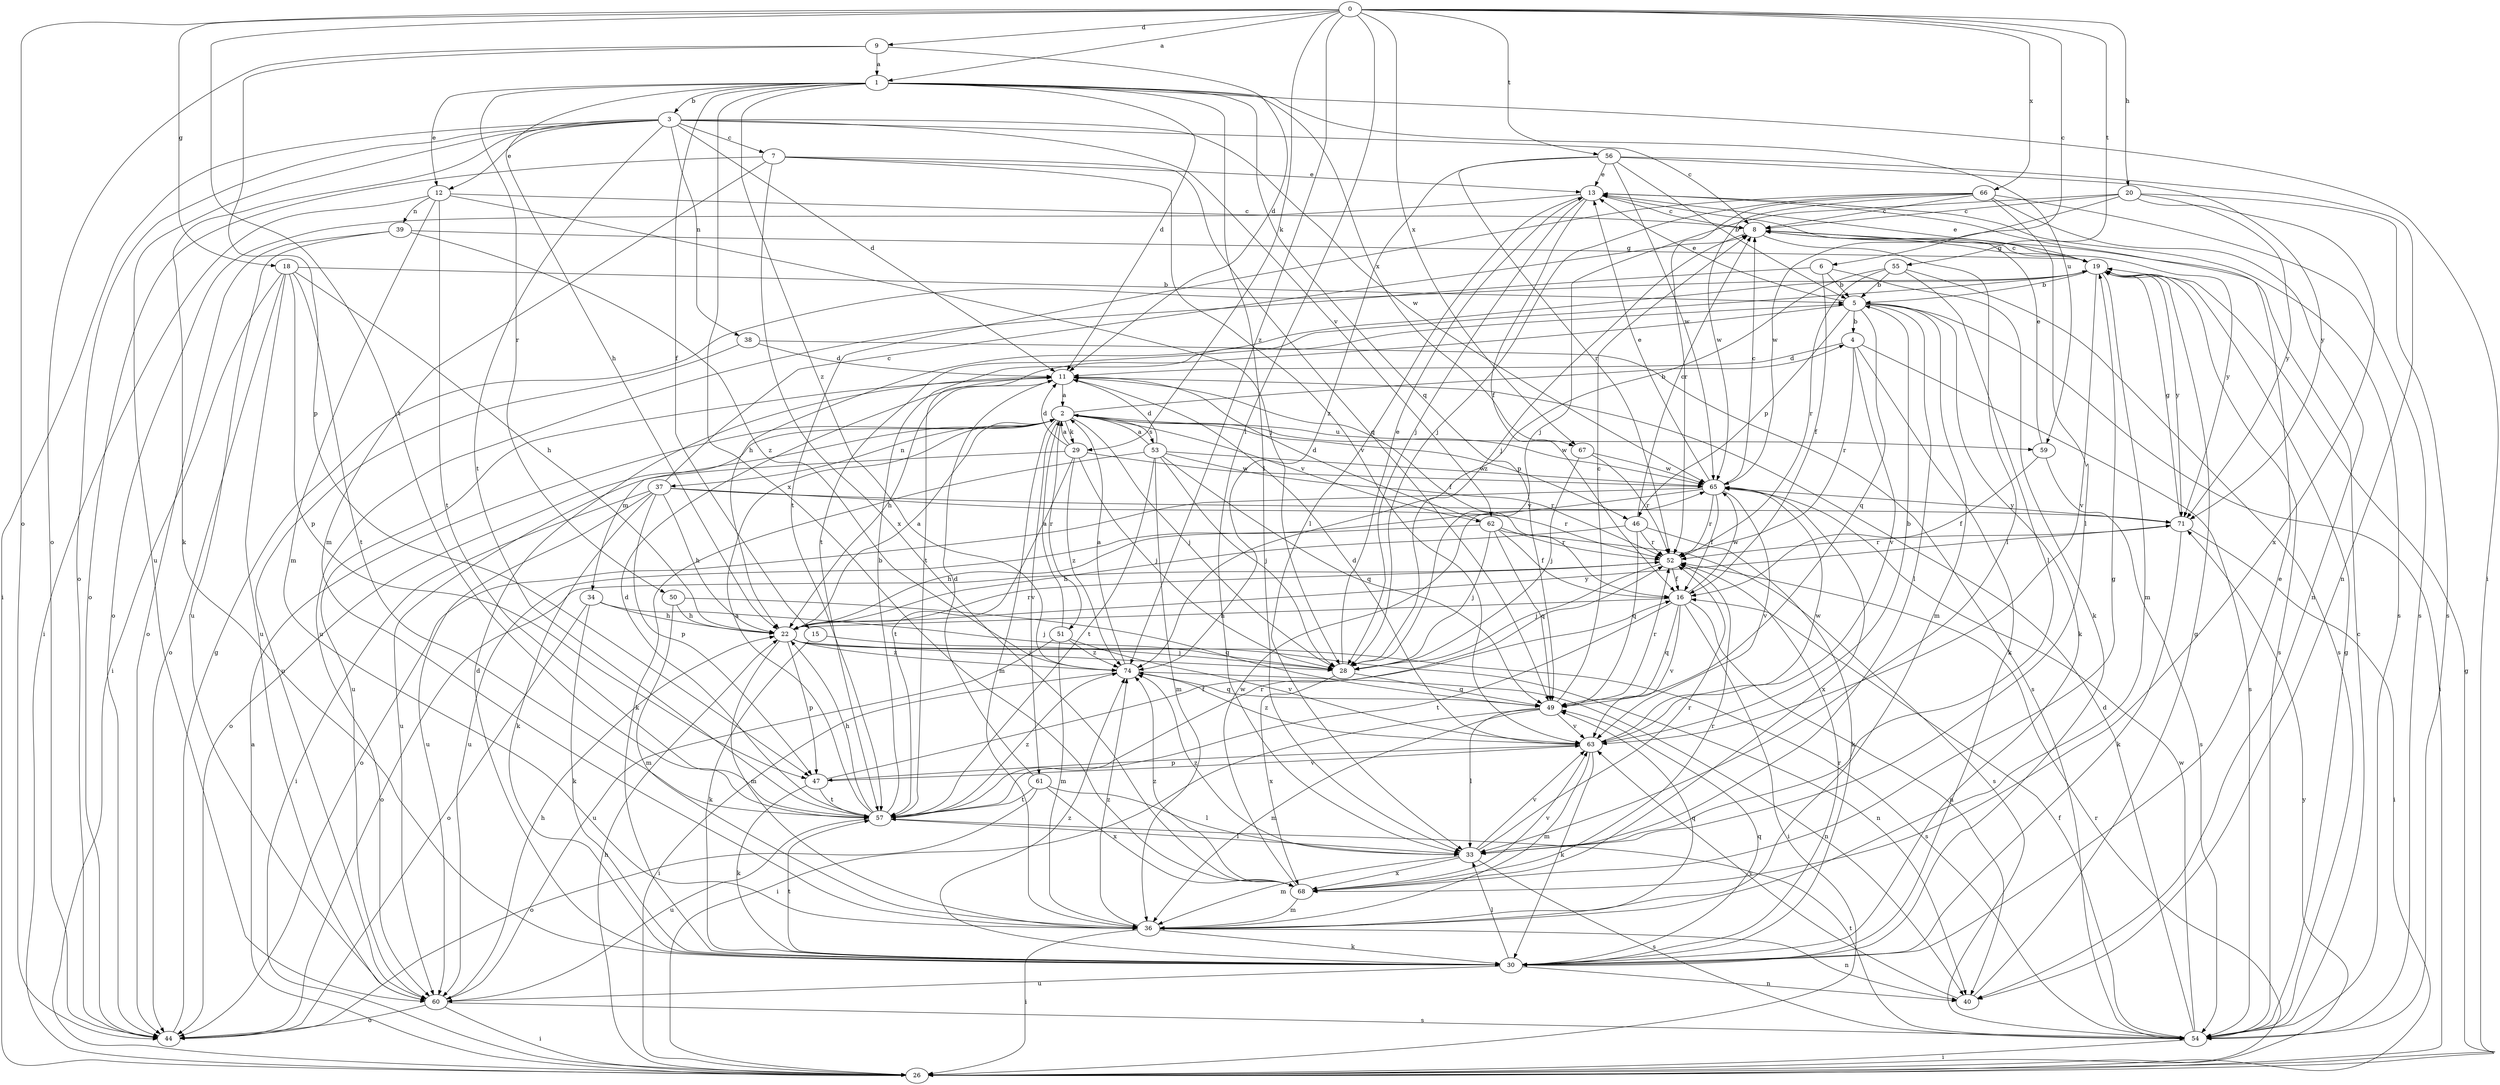 strict digraph  {
0;
1;
2;
3;
4;
5;
6;
7;
8;
9;
11;
12;
13;
15;
16;
18;
19;
20;
22;
26;
28;
29;
30;
33;
34;
36;
37;
38;
39;
40;
44;
46;
47;
49;
50;
51;
52;
53;
54;
55;
56;
57;
59;
60;
61;
62;
63;
65;
66;
67;
68;
71;
74;
0 -> 1  [label=a];
0 -> 6  [label=c];
0 -> 9  [label=d];
0 -> 18  [label=g];
0 -> 20  [label=h];
0 -> 29  [label=k];
0 -> 33  [label=l];
0 -> 44  [label=o];
0 -> 55  [label=t];
0 -> 56  [label=t];
0 -> 57  [label=t];
0 -> 66  [label=x];
0 -> 67  [label=x];
0 -> 74  [label=z];
1 -> 3  [label=b];
1 -> 11  [label=d];
1 -> 12  [label=e];
1 -> 15  [label=f];
1 -> 22  [label=h];
1 -> 26  [label=i];
1 -> 33  [label=l];
1 -> 49  [label=q];
1 -> 50  [label=r];
1 -> 59  [label=u];
1 -> 67  [label=x];
1 -> 68  [label=x];
1 -> 74  [label=z];
2 -> 4  [label=b];
2 -> 28  [label=j];
2 -> 29  [label=k];
2 -> 34  [label=m];
2 -> 36  [label=m];
2 -> 37  [label=n];
2 -> 44  [label=o];
2 -> 46  [label=p];
2 -> 51  [label=r];
2 -> 53  [label=s];
2 -> 59  [label=u];
2 -> 61  [label=v];
2 -> 62  [label=v];
2 -> 65  [label=w];
3 -> 7  [label=c];
3 -> 8  [label=c];
3 -> 11  [label=d];
3 -> 12  [label=e];
3 -> 26  [label=i];
3 -> 30  [label=k];
3 -> 38  [label=n];
3 -> 44  [label=o];
3 -> 57  [label=t];
3 -> 60  [label=u];
3 -> 62  [label=v];
3 -> 65  [label=w];
4 -> 11  [label=d];
4 -> 30  [label=k];
4 -> 52  [label=r];
4 -> 54  [label=s];
4 -> 63  [label=v];
5 -> 4  [label=b];
5 -> 13  [label=e];
5 -> 26  [label=i];
5 -> 30  [label=k];
5 -> 33  [label=l];
5 -> 36  [label=m];
5 -> 46  [label=p];
5 -> 49  [label=q];
5 -> 57  [label=t];
6 -> 5  [label=b];
6 -> 16  [label=f];
6 -> 30  [label=k];
6 -> 60  [label=u];
7 -> 13  [label=e];
7 -> 36  [label=m];
7 -> 44  [label=o];
7 -> 49  [label=q];
7 -> 63  [label=v];
7 -> 68  [label=x];
8 -> 19  [label=g];
8 -> 28  [label=j];
8 -> 33  [label=l];
8 -> 71  [label=y];
9 -> 1  [label=a];
9 -> 11  [label=d];
9 -> 44  [label=o];
9 -> 47  [label=p];
11 -> 2  [label=a];
11 -> 16  [label=f];
11 -> 22  [label=h];
11 -> 60  [label=u];
12 -> 8  [label=c];
12 -> 26  [label=i];
12 -> 28  [label=j];
12 -> 36  [label=m];
12 -> 39  [label=n];
12 -> 57  [label=t];
13 -> 8  [label=c];
13 -> 16  [label=f];
13 -> 28  [label=j];
13 -> 33  [label=l];
13 -> 44  [label=o];
13 -> 54  [label=s];
15 -> 28  [label=j];
15 -> 30  [label=k];
16 -> 22  [label=h];
16 -> 26  [label=i];
16 -> 40  [label=n];
16 -> 49  [label=q];
16 -> 57  [label=t];
16 -> 63  [label=v];
16 -> 65  [label=w];
18 -> 5  [label=b];
18 -> 22  [label=h];
18 -> 26  [label=i];
18 -> 44  [label=o];
18 -> 47  [label=p];
18 -> 57  [label=t];
18 -> 60  [label=u];
19 -> 5  [label=b];
19 -> 8  [label=c];
19 -> 13  [label=e];
19 -> 22  [label=h];
19 -> 36  [label=m];
19 -> 54  [label=s];
19 -> 57  [label=t];
19 -> 63  [label=v];
19 -> 71  [label=y];
20 -> 8  [label=c];
20 -> 28  [label=j];
20 -> 54  [label=s];
20 -> 65  [label=w];
20 -> 68  [label=x];
20 -> 71  [label=y];
22 -> 2  [label=a];
22 -> 28  [label=j];
22 -> 36  [label=m];
22 -> 40  [label=n];
22 -> 47  [label=p];
22 -> 52  [label=r];
22 -> 54  [label=s];
22 -> 71  [label=y];
22 -> 74  [label=z];
26 -> 2  [label=a];
26 -> 19  [label=g];
26 -> 22  [label=h];
26 -> 52  [label=r];
26 -> 71  [label=y];
28 -> 13  [label=e];
28 -> 49  [label=q];
28 -> 68  [label=x];
29 -> 2  [label=a];
29 -> 11  [label=d];
29 -> 28  [label=j];
29 -> 57  [label=t];
29 -> 60  [label=u];
29 -> 65  [label=w];
29 -> 74  [label=z];
30 -> 11  [label=d];
30 -> 13  [label=e];
30 -> 33  [label=l];
30 -> 40  [label=n];
30 -> 49  [label=q];
30 -> 52  [label=r];
30 -> 57  [label=t];
30 -> 60  [label=u];
30 -> 74  [label=z];
33 -> 36  [label=m];
33 -> 52  [label=r];
33 -> 54  [label=s];
33 -> 63  [label=v];
33 -> 68  [label=x];
33 -> 74  [label=z];
34 -> 22  [label=h];
34 -> 28  [label=j];
34 -> 30  [label=k];
34 -> 44  [label=o];
36 -> 26  [label=i];
36 -> 30  [label=k];
36 -> 40  [label=n];
36 -> 49  [label=q];
36 -> 74  [label=z];
37 -> 8  [label=c];
37 -> 22  [label=h];
37 -> 26  [label=i];
37 -> 30  [label=k];
37 -> 47  [label=p];
37 -> 52  [label=r];
37 -> 60  [label=u];
37 -> 71  [label=y];
38 -> 11  [label=d];
38 -> 54  [label=s];
38 -> 60  [label=u];
39 -> 19  [label=g];
39 -> 44  [label=o];
39 -> 60  [label=u];
39 -> 74  [label=z];
40 -> 19  [label=g];
40 -> 63  [label=v];
44 -> 19  [label=g];
46 -> 8  [label=c];
46 -> 22  [label=h];
46 -> 30  [label=k];
46 -> 49  [label=q];
46 -> 52  [label=r];
47 -> 16  [label=f];
47 -> 30  [label=k];
47 -> 57  [label=t];
47 -> 63  [label=v];
49 -> 8  [label=c];
49 -> 26  [label=i];
49 -> 33  [label=l];
49 -> 36  [label=m];
49 -> 52  [label=r];
49 -> 63  [label=v];
50 -> 22  [label=h];
50 -> 36  [label=m];
50 -> 49  [label=q];
51 -> 2  [label=a];
51 -> 36  [label=m];
51 -> 60  [label=u];
51 -> 63  [label=v];
51 -> 74  [label=z];
52 -> 16  [label=f];
52 -> 28  [label=j];
52 -> 44  [label=o];
53 -> 2  [label=a];
53 -> 11  [label=d];
53 -> 28  [label=j];
53 -> 30  [label=k];
53 -> 36  [label=m];
53 -> 49  [label=q];
53 -> 52  [label=r];
53 -> 57  [label=t];
53 -> 65  [label=w];
54 -> 8  [label=c];
54 -> 11  [label=d];
54 -> 16  [label=f];
54 -> 19  [label=g];
54 -> 26  [label=i];
54 -> 57  [label=t];
54 -> 65  [label=w];
55 -> 5  [label=b];
55 -> 33  [label=l];
55 -> 52  [label=r];
55 -> 54  [label=s];
55 -> 74  [label=z];
56 -> 5  [label=b];
56 -> 13  [label=e];
56 -> 40  [label=n];
56 -> 52  [label=r];
56 -> 65  [label=w];
56 -> 71  [label=y];
56 -> 74  [label=z];
57 -> 2  [label=a];
57 -> 5  [label=b];
57 -> 11  [label=d];
57 -> 22  [label=h];
57 -> 33  [label=l];
57 -> 52  [label=r];
57 -> 60  [label=u];
57 -> 74  [label=z];
59 -> 13  [label=e];
59 -> 16  [label=f];
59 -> 54  [label=s];
60 -> 22  [label=h];
60 -> 26  [label=i];
60 -> 44  [label=o];
60 -> 54  [label=s];
61 -> 11  [label=d];
61 -> 33  [label=l];
61 -> 44  [label=o];
61 -> 57  [label=t];
61 -> 68  [label=x];
62 -> 11  [label=d];
62 -> 16  [label=f];
62 -> 22  [label=h];
62 -> 28  [label=j];
62 -> 49  [label=q];
62 -> 52  [label=r];
62 -> 54  [label=s];
63 -> 5  [label=b];
63 -> 11  [label=d];
63 -> 30  [label=k];
63 -> 36  [label=m];
63 -> 47  [label=p];
63 -> 65  [label=w];
63 -> 74  [label=z];
65 -> 8  [label=c];
65 -> 13  [label=e];
65 -> 16  [label=f];
65 -> 44  [label=o];
65 -> 52  [label=r];
65 -> 60  [label=u];
65 -> 63  [label=v];
65 -> 68  [label=x];
65 -> 71  [label=y];
66 -> 8  [label=c];
66 -> 28  [label=j];
66 -> 33  [label=l];
66 -> 40  [label=n];
66 -> 52  [label=r];
66 -> 54  [label=s];
66 -> 57  [label=t];
66 -> 65  [label=w];
67 -> 28  [label=j];
67 -> 52  [label=r];
67 -> 65  [label=w];
68 -> 19  [label=g];
68 -> 36  [label=m];
68 -> 52  [label=r];
68 -> 63  [label=v];
68 -> 65  [label=w];
68 -> 74  [label=z];
71 -> 19  [label=g];
71 -> 26  [label=i];
71 -> 30  [label=k];
71 -> 52  [label=r];
74 -> 2  [label=a];
74 -> 26  [label=i];
74 -> 40  [label=n];
74 -> 49  [label=q];
}
